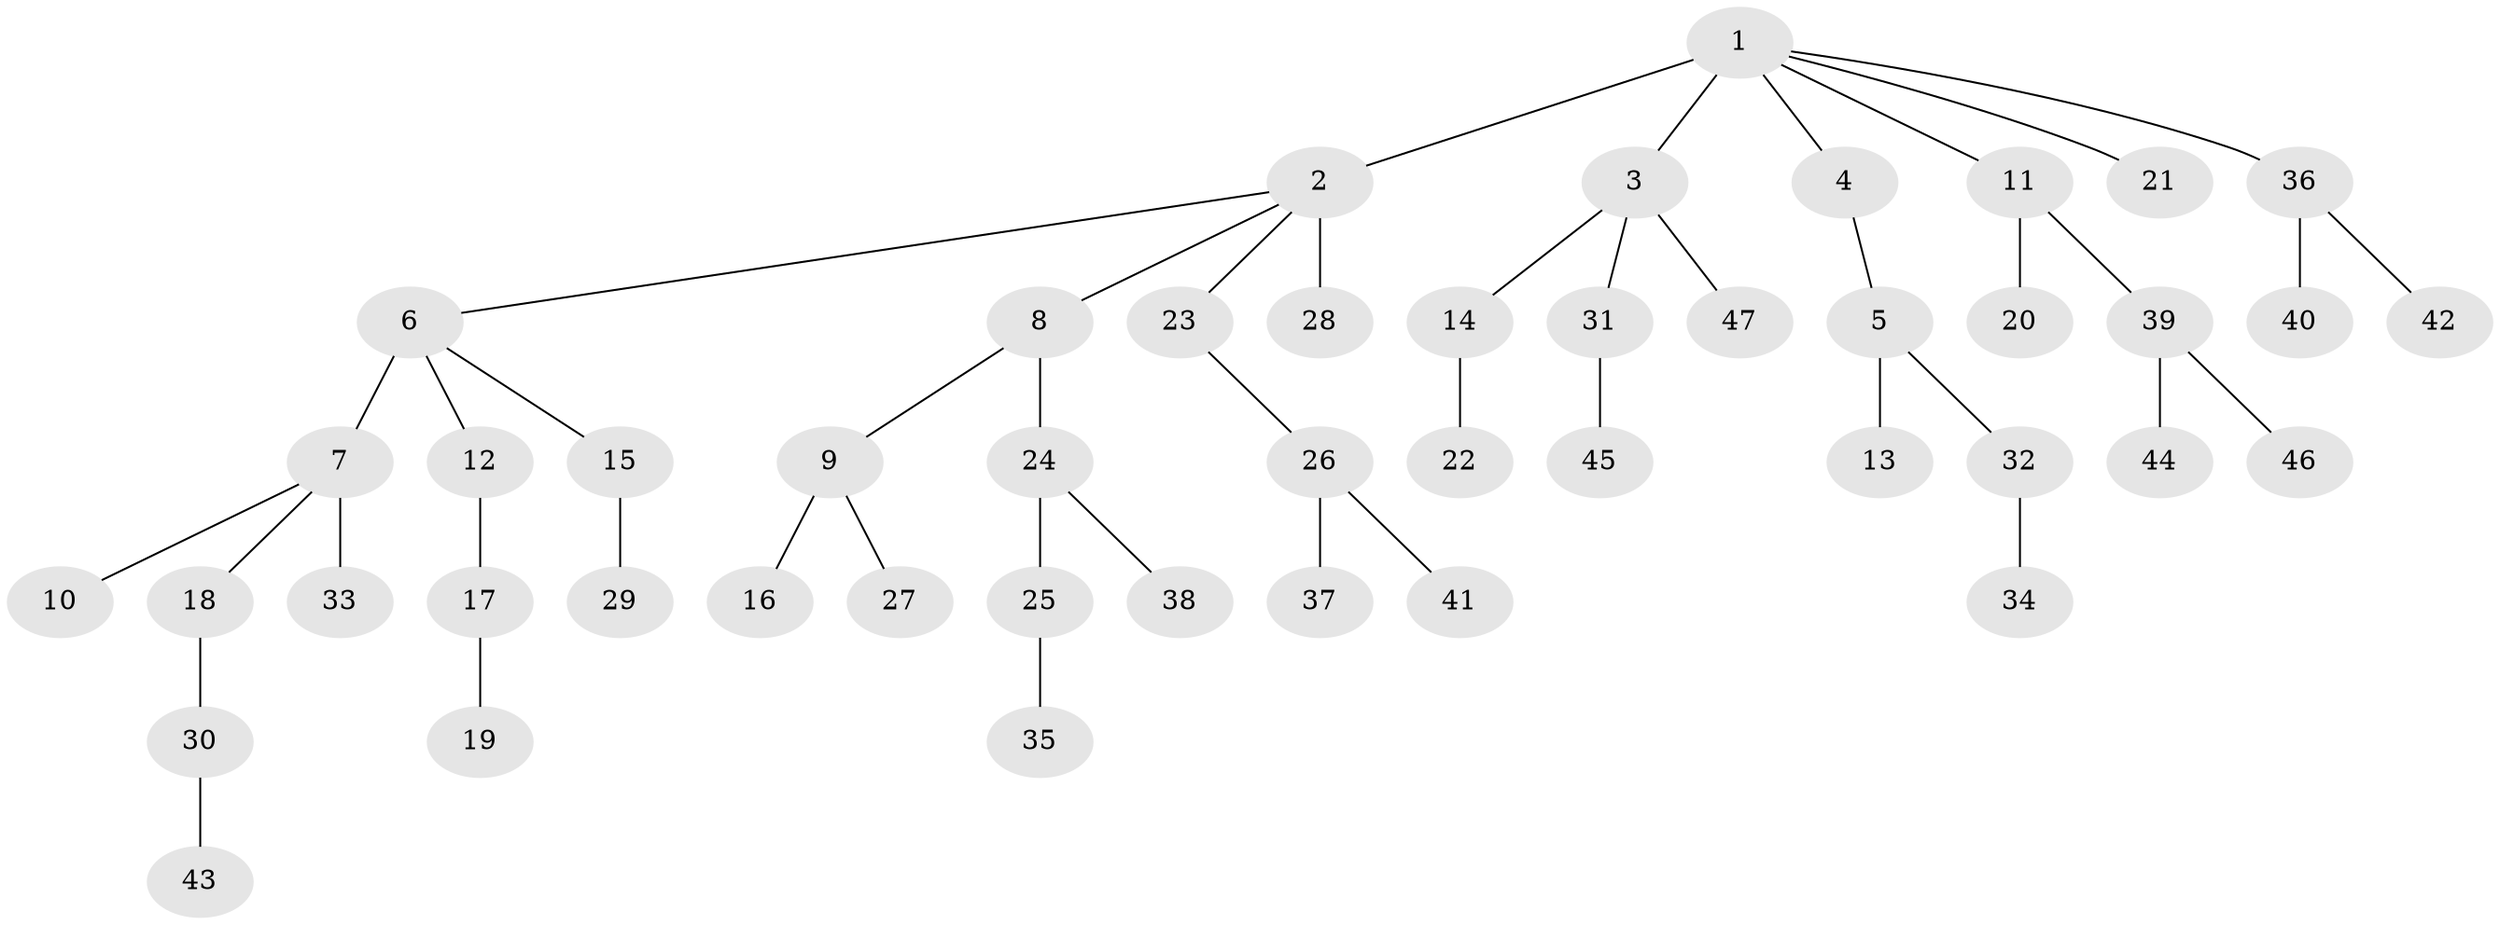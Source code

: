 // original degree distribution, {9: 0.011111111111111112, 5: 0.022222222222222223, 3: 0.18888888888888888, 1: 0.5, 4: 0.044444444444444446, 7: 0.011111111111111112, 2: 0.2222222222222222}
// Generated by graph-tools (version 1.1) at 2025/52/03/04/25 22:52:00]
// undirected, 47 vertices, 46 edges
graph export_dot {
  node [color=gray90,style=filled];
  1;
  2;
  3;
  4;
  5;
  6;
  7;
  8;
  9;
  10;
  11;
  12;
  13;
  14;
  15;
  16;
  17;
  18;
  19;
  20;
  21;
  22;
  23;
  24;
  25;
  26;
  27;
  28;
  29;
  30;
  31;
  32;
  33;
  34;
  35;
  36;
  37;
  38;
  39;
  40;
  41;
  42;
  43;
  44;
  45;
  46;
  47;
  1 -- 2 [weight=3.0];
  1 -- 3 [weight=1.0];
  1 -- 4 [weight=1.0];
  1 -- 11 [weight=1.0];
  1 -- 21 [weight=1.0];
  1 -- 36 [weight=1.0];
  2 -- 6 [weight=1.0];
  2 -- 8 [weight=1.0];
  2 -- 23 [weight=1.0];
  2 -- 28 [weight=1.0];
  3 -- 14 [weight=1.0];
  3 -- 31 [weight=1.0];
  3 -- 47 [weight=1.0];
  4 -- 5 [weight=1.0];
  5 -- 13 [weight=2.0];
  5 -- 32 [weight=1.0];
  6 -- 7 [weight=3.0];
  6 -- 12 [weight=1.0];
  6 -- 15 [weight=1.0];
  7 -- 10 [weight=1.0];
  7 -- 18 [weight=1.0];
  7 -- 33 [weight=1.0];
  8 -- 9 [weight=1.0];
  8 -- 24 [weight=1.0];
  9 -- 16 [weight=2.0];
  9 -- 27 [weight=1.0];
  11 -- 20 [weight=2.0];
  11 -- 39 [weight=1.0];
  12 -- 17 [weight=1.0];
  14 -- 22 [weight=1.0];
  15 -- 29 [weight=1.0];
  17 -- 19 [weight=1.0];
  18 -- 30 [weight=1.0];
  23 -- 26 [weight=1.0];
  24 -- 25 [weight=1.0];
  24 -- 38 [weight=1.0];
  25 -- 35 [weight=2.0];
  26 -- 37 [weight=1.0];
  26 -- 41 [weight=1.0];
  30 -- 43 [weight=1.0];
  31 -- 45 [weight=1.0];
  32 -- 34 [weight=2.0];
  36 -- 40 [weight=1.0];
  36 -- 42 [weight=1.0];
  39 -- 44 [weight=1.0];
  39 -- 46 [weight=1.0];
}

